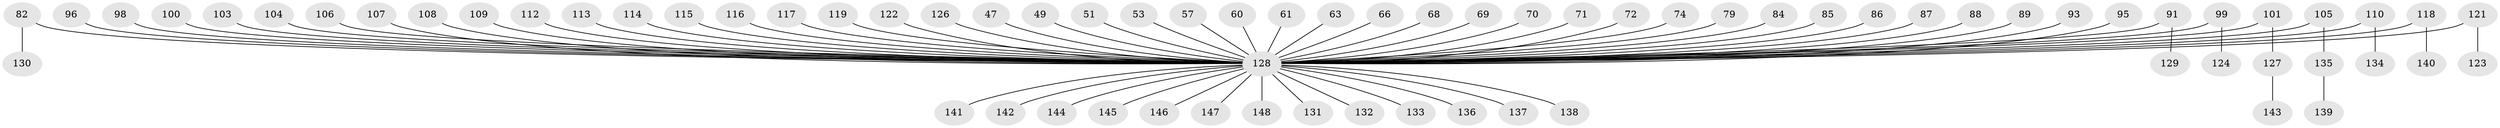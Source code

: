 // original degree distribution, {5: 0.033783783783783786, 6: 0.02702702702702703, 4: 0.06756756756756757, 8: 0.006756756756756757, 2: 0.2905405405405405, 3: 0.08783783783783784, 1: 0.4864864864864865}
// Generated by graph-tools (version 1.1) at 2025/53/03/09/25 04:53:31]
// undirected, 74 vertices, 73 edges
graph export_dot {
graph [start="1"]
  node [color=gray90,style=filled];
  47;
  49;
  51;
  53;
  57;
  60;
  61;
  63;
  66;
  68;
  69;
  70;
  71;
  72;
  74;
  79;
  82;
  84;
  85;
  86;
  87;
  88;
  89;
  91;
  93;
  95;
  96;
  98;
  99;
  100;
  101;
  103;
  104;
  105;
  106;
  107;
  108;
  109;
  110;
  112;
  113;
  114;
  115;
  116;
  117;
  118;
  119;
  121;
  122;
  123;
  124;
  126;
  127;
  128 [super="+56+90+58+65+76+52+28+97+59+38+125+18+23+44+46+41+73+77+43+83+92+75+78+94+102+80+30+45+111+120"];
  129;
  130;
  131;
  132;
  133;
  134;
  135;
  136;
  137;
  138;
  139;
  140;
  141;
  142;
  143;
  144;
  145;
  146;
  147;
  148;
  47 -- 128;
  49 -- 128;
  51 -- 128;
  53 -- 128;
  57 -- 128;
  60 -- 128;
  61 -- 128;
  63 -- 128;
  66 -- 128;
  68 -- 128;
  69 -- 128;
  70 -- 128;
  71 -- 128;
  72 -- 128;
  74 -- 128;
  79 -- 128;
  82 -- 130;
  82 -- 128;
  84 -- 128;
  85 -- 128;
  86 -- 128;
  87 -- 128;
  88 -- 128;
  89 -- 128;
  91 -- 129;
  91 -- 128;
  93 -- 128;
  95 -- 128;
  96 -- 128;
  98 -- 128;
  99 -- 124;
  99 -- 128;
  100 -- 128;
  101 -- 127;
  101 -- 128;
  103 -- 128;
  104 -- 128;
  105 -- 135;
  105 -- 128;
  106 -- 128;
  107 -- 128;
  108 -- 128;
  109 -- 128;
  110 -- 134;
  110 -- 128;
  112 -- 128;
  113 -- 128;
  114 -- 128;
  115 -- 128;
  116 -- 128;
  117 -- 128;
  118 -- 140;
  118 -- 128;
  119 -- 128;
  121 -- 123;
  121 -- 128;
  122 -- 128;
  126 -- 128;
  127 -- 143;
  128 -- 133;
  128 -- 137;
  128 -- 132;
  128 -- 138;
  128 -- 141;
  128 -- 142;
  128 -- 148;
  128 -- 136;
  128 -- 131;
  128 -- 145;
  128 -- 144;
  128 -- 147;
  128 -- 146;
  135 -- 139;
}
